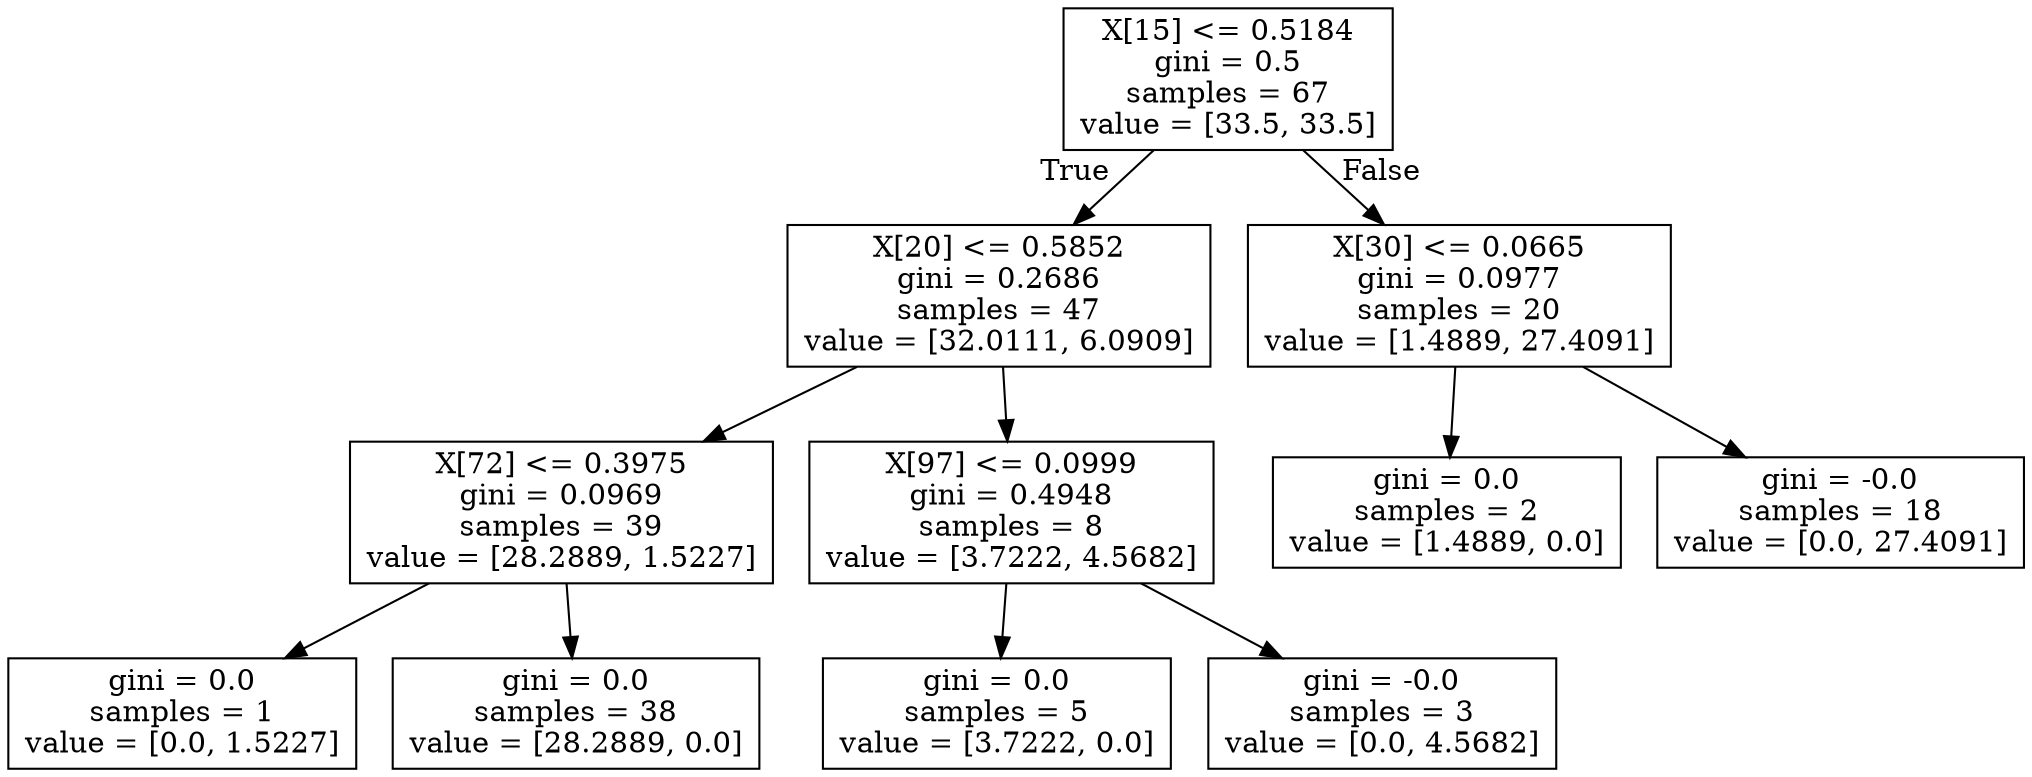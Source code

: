digraph Tree {
node [shape=box] ;
0 [label="X[15] <= 0.5184\ngini = 0.5\nsamples = 67\nvalue = [33.5, 33.5]"] ;
1 [label="X[20] <= 0.5852\ngini = 0.2686\nsamples = 47\nvalue = [32.0111, 6.0909]"] ;
0 -> 1 [labeldistance=2.5, labelangle=45, headlabel="True"] ;
2 [label="X[72] <= 0.3975\ngini = 0.0969\nsamples = 39\nvalue = [28.2889, 1.5227]"] ;
1 -> 2 ;
3 [label="gini = 0.0\nsamples = 1\nvalue = [0.0, 1.5227]"] ;
2 -> 3 ;
4 [label="gini = 0.0\nsamples = 38\nvalue = [28.2889, 0.0]"] ;
2 -> 4 ;
5 [label="X[97] <= 0.0999\ngini = 0.4948\nsamples = 8\nvalue = [3.7222, 4.5682]"] ;
1 -> 5 ;
6 [label="gini = 0.0\nsamples = 5\nvalue = [3.7222, 0.0]"] ;
5 -> 6 ;
7 [label="gini = -0.0\nsamples = 3\nvalue = [0.0, 4.5682]"] ;
5 -> 7 ;
8 [label="X[30] <= 0.0665\ngini = 0.0977\nsamples = 20\nvalue = [1.4889, 27.4091]"] ;
0 -> 8 [labeldistance=2.5, labelangle=-45, headlabel="False"] ;
9 [label="gini = 0.0\nsamples = 2\nvalue = [1.4889, 0.0]"] ;
8 -> 9 ;
10 [label="gini = -0.0\nsamples = 18\nvalue = [0.0, 27.4091]"] ;
8 -> 10 ;
}